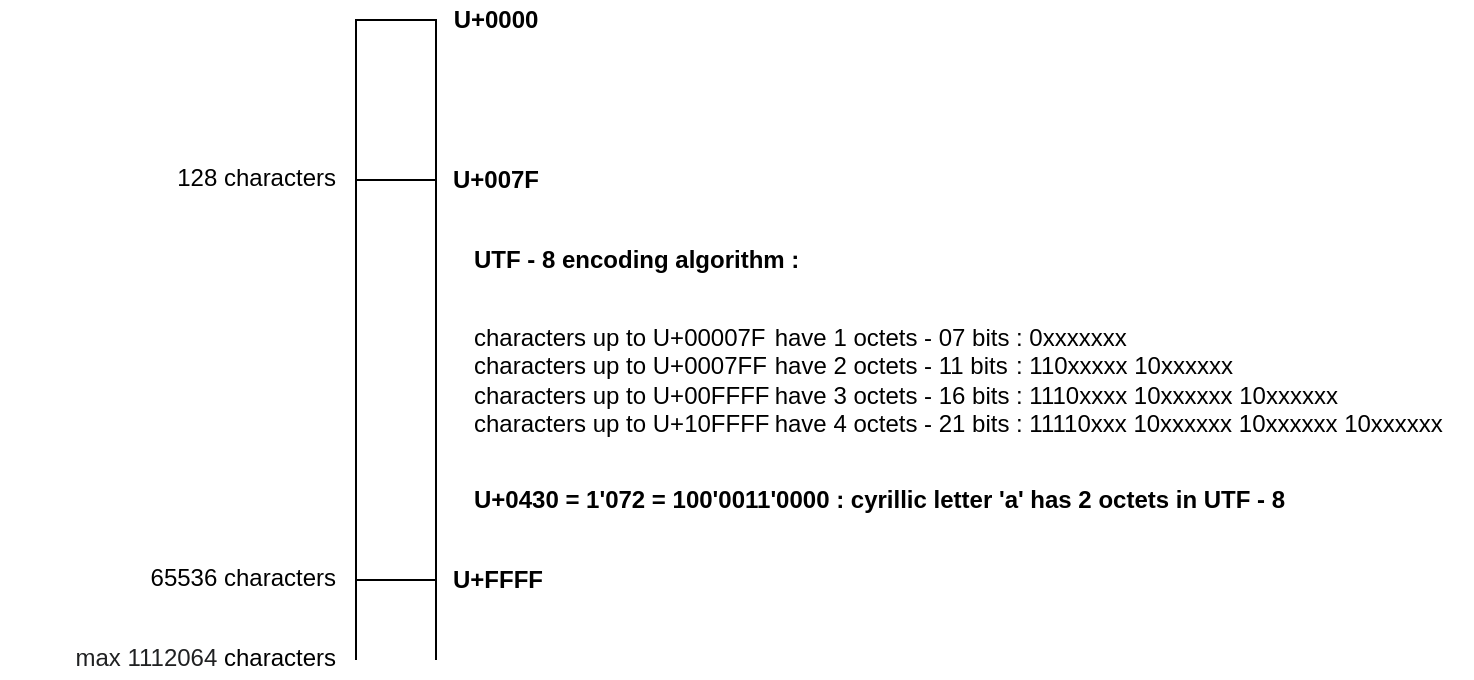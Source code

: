 <mxfile version="26.1.1">
  <diagram name="Страница — 1" id="lHIpNA71YD9EEB81Ue6B">
    <mxGraphModel dx="943" dy="543" grid="1" gridSize="10" guides="1" tooltips="1" connect="1" arrows="1" fold="1" page="1" pageScale="1" pageWidth="827" pageHeight="1169" math="0" shadow="0">
      <root>
        <mxCell id="0" />
        <mxCell id="1" parent="0" />
        <mxCell id="JVhbZe6pg1iud8cQLpee-1" value="" style="rounded=0;whiteSpace=wrap;html=1;fillColor=none;fontFamily=Helvetica;" parent="1" vertex="1">
          <mxGeometry x="200" y="40" width="40" height="80" as="geometry" />
        </mxCell>
        <mxCell id="JVhbZe6pg1iud8cQLpee-2" value="" style="rounded=0;whiteSpace=wrap;html=1;fillColor=none;fontFamily=Helvetica;" parent="1" vertex="1">
          <mxGeometry x="200" y="120" width="40" height="200" as="geometry" />
        </mxCell>
        <mxCell id="JVhbZe6pg1iud8cQLpee-3" value="" style="endArrow=none;html=1;rounded=0;entryX=0;entryY=1;entryDx=0;entryDy=0;fontFamily=Helvetica;" parent="1" edge="1">
          <mxGeometry width="50" height="50" relative="1" as="geometry">
            <mxPoint x="200" y="360" as="sourcePoint" />
            <mxPoint x="200" y="320" as="targetPoint" />
          </mxGeometry>
        </mxCell>
        <mxCell id="JVhbZe6pg1iud8cQLpee-4" value="" style="endArrow=none;html=1;rounded=0;entryX=0;entryY=1;entryDx=0;entryDy=0;fontFamily=Helvetica;" parent="1" edge="1">
          <mxGeometry width="50" height="50" relative="1" as="geometry">
            <mxPoint x="240" y="360" as="sourcePoint" />
            <mxPoint x="240" y="320" as="targetPoint" />
          </mxGeometry>
        </mxCell>
        <mxCell id="JVhbZe6pg1iud8cQLpee-5" value="&lt;font&gt;&lt;b&gt;U+0000&lt;/b&gt;&lt;/font&gt;" style="text;html=1;align=center;verticalAlign=middle;whiteSpace=wrap;rounded=0;fontFamily=Helvetica;" parent="1" vertex="1">
          <mxGeometry x="240" y="30" width="60" height="20" as="geometry" />
        </mxCell>
        <mxCell id="JVhbZe6pg1iud8cQLpee-6" value="&lt;font&gt;&lt;b&gt;U+007F&lt;/b&gt;&lt;/font&gt;" style="text;html=1;align=center;verticalAlign=middle;whiteSpace=wrap;rounded=0;fontFamily=Helvetica;" parent="1" vertex="1">
          <mxGeometry x="240" y="110" width="60" height="20" as="geometry" />
        </mxCell>
        <mxCell id="JVhbZe6pg1iud8cQLpee-7" value="&lt;font&gt;&lt;b&gt;U+FFFF&lt;/b&gt;&lt;/font&gt;" style="text;html=1;align=center;verticalAlign=middle;whiteSpace=wrap;rounded=0;fontFamily=Helvetica;" parent="1" vertex="1">
          <mxGeometry x="241" y="310" width="60" height="20" as="geometry" />
        </mxCell>
        <mxCell id="JVhbZe6pg1iud8cQLpee-8" value="&lt;font&gt;65536&amp;nbsp;characters&lt;/font&gt;" style="text;html=1;align=right;verticalAlign=middle;whiteSpace=wrap;rounded=0;fontFamily=Helvetica;" parent="1" vertex="1">
          <mxGeometry x="42" y="309" width="150" height="20" as="geometry" />
        </mxCell>
        <mxCell id="JVhbZe6pg1iud8cQLpee-10" value="&lt;font&gt;128 characters&lt;/font&gt;" style="text;html=1;align=right;verticalAlign=middle;whiteSpace=wrap;rounded=0;fontFamily=Helvetica;" parent="1" vertex="1">
          <mxGeometry x="82" y="109" width="110" height="20" as="geometry" />
        </mxCell>
        <mxCell id="JVhbZe6pg1iud8cQLpee-11" value="&lt;font&gt;&lt;b&gt;U+0430 = 1&#39;072 = &lt;/b&gt;&lt;span style=&quot;background-color: rgb(255, 255, 255);&quot;&gt;&lt;font face=&quot;Helvetica&quot; style=&quot;&quot;&gt;&lt;b&gt;100&#39;0011&#39;0000&lt;/b&gt;&lt;/font&gt;&lt;/span&gt;&lt;b&gt;&amp;nbsp;: cyrillic letter &#39;&lt;/b&gt;&lt;/font&gt;&lt;b style=&quot;&quot;&gt;а&#39; has 2 octets in UTF - 8&lt;/b&gt;&lt;font&gt;&lt;b&gt;&amp;nbsp;&lt;/b&gt;&lt;/font&gt;" style="text;html=1;align=left;verticalAlign=middle;whiteSpace=wrap;rounded=0;fontFamily=Helvetica;" parent="1" vertex="1">
          <mxGeometry x="257" y="270" width="433" height="20" as="geometry" />
        </mxCell>
        <mxCell id="JVhbZe6pg1iud8cQLpee-12" value="&lt;div&gt;&lt;font style=&quot;background-color: transparent; color: light-dark(rgb(0, 0, 0), rgb(255, 255, 255));&quot;&gt;characters up to U+&lt;/font&gt;&lt;font style=&quot;background-color: transparent; color: light-dark(rgb(0, 0, 0), rgb(255, 255, 255));&quot;&gt;00007F&lt;/font&gt;&lt;/div&gt;&lt;div&gt;&lt;font&gt;&lt;span style=&quot;background-color: transparent; color: light-dark(rgb(0, 0, 0), rgb(255, 255, 255));&quot;&gt;characters up to U+&lt;/span&gt;0007FF&lt;/font&gt;&lt;/div&gt;&lt;div&gt;&lt;font&gt;&lt;span style=&quot;background-color: transparent; color: light-dark(rgb(0, 0, 0), rgb(255, 255, 255));&quot;&gt;characters up to U+&lt;/span&gt;00FFFF&lt;/font&gt;&lt;/div&gt;&lt;div&gt;&lt;font style=&quot;background-color: transparent; color: light-dark(rgb(0, 0, 0), rgb(255, 255, 255));&quot;&gt;&lt;span style=&quot;background-color: transparent; color: light-dark(rgb(0, 0, 0), rgb(255, 255, 255));&quot;&gt;characters up to U+&lt;/span&gt;10FFFF&lt;/font&gt;&lt;/div&gt;" style="text;html=1;align=left;verticalAlign=middle;whiteSpace=wrap;rounded=0;fontFamily=Helvetica;" parent="1" vertex="1">
          <mxGeometry x="257" y="180" width="153" height="80" as="geometry" />
        </mxCell>
        <mxCell id="JVhbZe6pg1iud8cQLpee-16" value="&lt;font&gt;&lt;span style=&quot;color: rgb(32, 33, 34); text-align: start; background-color: rgb(255, 255, 255);&quot;&gt;&lt;font style=&quot;font-size: 12px;&quot;&gt;&amp;nbsp;max 1112064&lt;/font&gt;&lt;/span&gt;&amp;nbsp;characters&lt;/font&gt;" style="text;html=1;align=right;verticalAlign=middle;whiteSpace=wrap;rounded=0;fontFamily=Helvetica;" parent="1" vertex="1">
          <mxGeometry x="22" y="349" width="170" height="20" as="geometry" />
        </mxCell>
        <mxCell id="7rVMGAdaCvuB3OoOaOV6-1" value="&lt;div style=&quot;&quot;&gt;&lt;span style=&quot;background-color: transparent; color: light-dark(rgb(0, 0, 0), rgb(255, 255, 255));&quot;&gt;&amp;nbsp;have 1 octets - 07 bits&amp;nbsp;&lt;/span&gt;&lt;/div&gt;&lt;div style=&quot;&quot;&gt;&lt;span style=&quot;&quot;&gt;&amp;nbsp;&lt;/span&gt;have&amp;nbsp;&lt;span style=&quot;&quot;&gt;2 octets - 11 bits&amp;nbsp;&lt;/span&gt;&lt;/div&gt;&lt;div style=&quot;&quot;&gt;&lt;div&gt;&amp;nbsp;have&amp;nbsp;3 octets - 16 bits&amp;nbsp;&lt;/div&gt;&lt;div&gt;&amp;nbsp;have&amp;nbsp;4 octets - 21 bits&amp;nbsp;&lt;/div&gt;&lt;/div&gt;" style="text;html=1;align=left;verticalAlign=middle;whiteSpace=wrap;rounded=0;" parent="1" vertex="1">
          <mxGeometry x="403.5" y="180" width="140" height="80" as="geometry" />
        </mxCell>
        <mxCell id="7rVMGAdaCvuB3OoOaOV6-2" value="&lt;b style=&quot;&quot;&gt;UTF - 8 encoding algorithm :&lt;/b&gt;" style="text;html=1;align=left;verticalAlign=middle;whiteSpace=wrap;rounded=0;" parent="1" vertex="1">
          <mxGeometry x="257" y="150" width="433" height="20" as="geometry" />
        </mxCell>
        <mxCell id="7rVMGAdaCvuB3OoOaOV6-4" value="&lt;span style=&quot;&quot;&gt;: 0xxxxxxx&lt;/span&gt;&lt;div&gt;: 110xxxxx 10xxxxxx&lt;span style=&quot;&quot;&gt;&lt;/span&gt;&lt;/div&gt;&lt;div&gt;: 1110xxxx 10xxxxxx 10xxxxxx&lt;/div&gt;&lt;div&gt;: 11110xxx&lt;span style=&quot;background-color: initial;&quot;&gt;&amp;nbsp;10xxxxxx&lt;/span&gt;&lt;span style=&quot;background-color: initial;&quot;&gt;&amp;nbsp;10xxxxxx&lt;/span&gt;&lt;span style=&quot;background-color: initial;&quot;&gt;&amp;nbsp;10xxxxxx&lt;/span&gt;&lt;/div&gt;" style="text;html=1;align=left;verticalAlign=middle;whiteSpace=wrap;rounded=0;" parent="1" vertex="1">
          <mxGeometry x="528" y="179.75" width="230" height="80.5" as="geometry" />
        </mxCell>
      </root>
    </mxGraphModel>
  </diagram>
</mxfile>
